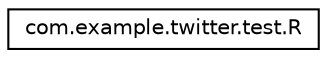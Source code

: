 digraph "类继承关系图"
{
  edge [fontname="Helvetica",fontsize="10",labelfontname="Helvetica",labelfontsize="10"];
  node [fontname="Helvetica",fontsize="10",shape=record];
  rankdir="LR";
  Node0 [label="com.example.twitter.test.R",height=0.2,width=0.4,color="black", fillcolor="white", style="filled",URL="$classcom_1_1example_1_1twitter_1_1test_1_1_r.html"];
}
